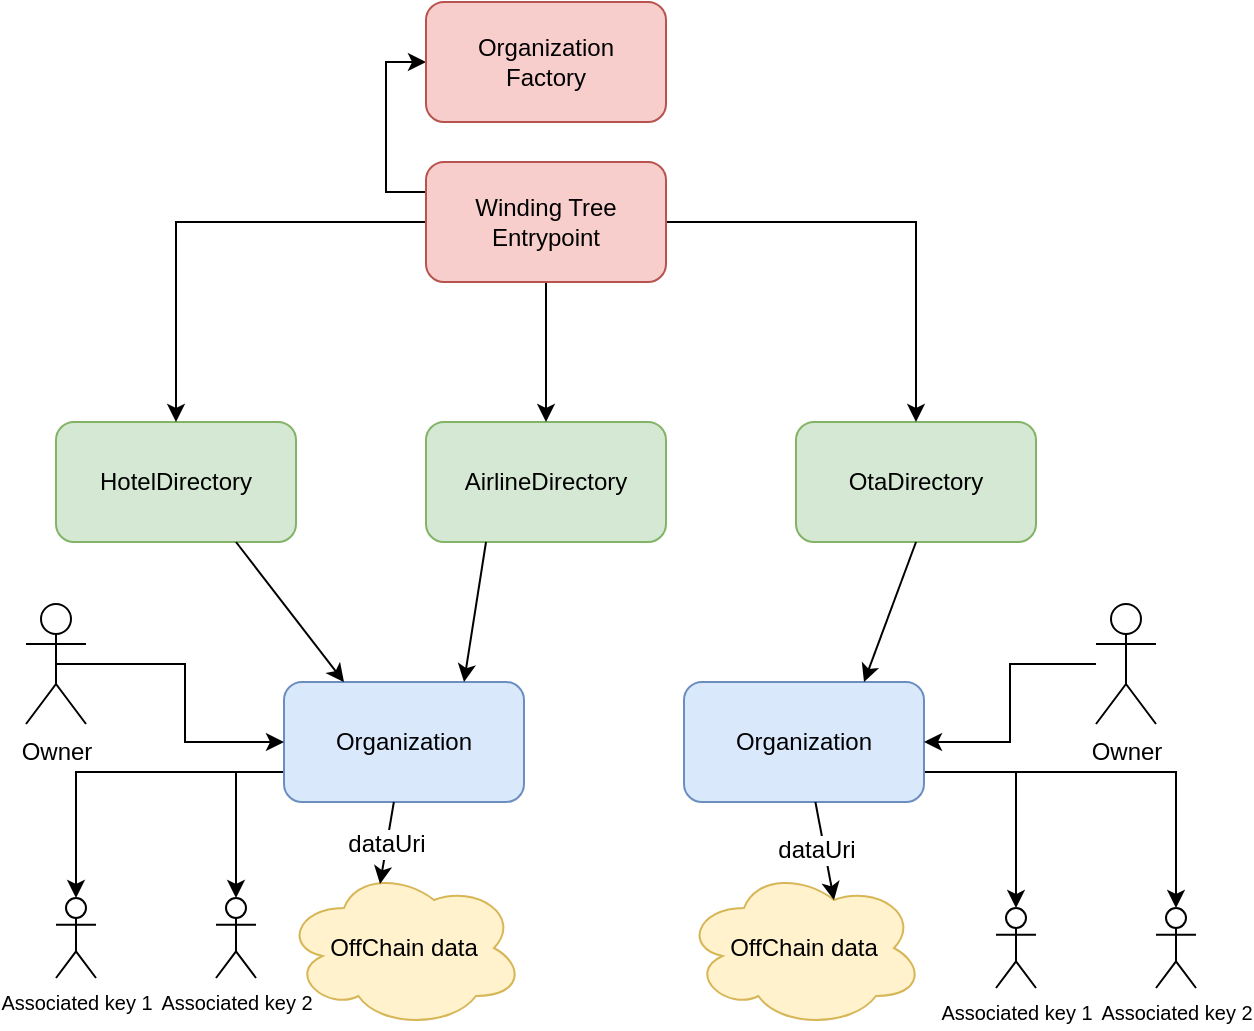 <mxfile version="10.7.7" type="google"><diagram id="P1KJMvUTy4tlil_FxDQn" name="Page-1"><mxGraphModel dx="1394" dy="810" grid="1" gridSize="10" guides="1" tooltips="1" connect="1" arrows="1" fold="1" page="1" pageScale="1" pageWidth="1169" pageHeight="827" math="0" shadow="0"><root><mxCell id="0"/><mxCell id="1" parent="0"/><mxCell id="HYNrisC1DZ8JWoqpdU33-4" style="edgeStyle=orthogonalEdgeStyle;rounded=0;orthogonalLoop=1;jettySize=auto;html=1;exitX=0;exitY=0.75;exitDx=0;exitDy=0;entryX=0.5;entryY=0;entryDx=0;entryDy=0;entryPerimeter=0;fontSize=10;" parent="1" source="9ZOD8LiryeVZcGwydzvf-1" target="HYNrisC1DZ8JWoqpdU33-1" edge="1"><mxGeometry relative="1" as="geometry"/></mxCell><mxCell id="HYNrisC1DZ8JWoqpdU33-6" style="edgeStyle=orthogonalEdgeStyle;rounded=0;orthogonalLoop=1;jettySize=auto;html=1;exitX=0;exitY=0.75;exitDx=0;exitDy=0;entryX=0.5;entryY=0;entryDx=0;entryDy=0;entryPerimeter=0;fontSize=10;" parent="1" source="9ZOD8LiryeVZcGwydzvf-1" target="HYNrisC1DZ8JWoqpdU33-5" edge="1"><mxGeometry relative="1" as="geometry"><Array as="points"><mxPoint x="400" y="437"/></Array></mxGeometry></mxCell><mxCell id="9ZOD8LiryeVZcGwydzvf-1" value="Organization" style="rounded=1;whiteSpace=wrap;html=1;fillColor=#dae8fc;strokeColor=#6c8ebf;" parent="1" vertex="1"><mxGeometry x="424" y="392" width="120" height="60" as="geometry"/></mxCell><mxCell id="9ZOD8LiryeVZcGwydzvf-2" value="OffChain data" style="ellipse;shape=cloud;whiteSpace=wrap;html=1;fillColor=#fff2cc;strokeColor=#d6b656;" parent="1" vertex="1"><mxGeometry x="424" y="485" width="120" height="80" as="geometry"/></mxCell><mxCell id="9ZOD8LiryeVZcGwydzvf-3" value="" style="endArrow=classic;html=1;entryX=0.4;entryY=0.1;entryDx=0;entryDy=0;entryPerimeter=0;" parent="1" source="9ZOD8LiryeVZcGwydzvf-1" target="9ZOD8LiryeVZcGwydzvf-2" edge="1"><mxGeometry width="50" height="50" relative="1" as="geometry"><mxPoint x="424" y="532" as="sourcePoint"/><mxPoint x="474" y="482" as="targetPoint"/></mxGeometry></mxCell><mxCell id="9ZOD8LiryeVZcGwydzvf-4" value="dataUri&lt;br&gt;" style="text;html=1;resizable=0;points=[];align=center;verticalAlign=middle;labelBackgroundColor=#ffffff;" parent="9ZOD8LiryeVZcGwydzvf-3" vertex="1" connectable="0"><mxGeometry x="-0.382" y="-2" relative="1" as="geometry"><mxPoint x="-0.5" y="8.5" as="offset"/></mxGeometry></mxCell><mxCell id="9ZOD8LiryeVZcGwydzvf-5" value="HotelDirectory" style="rounded=1;whiteSpace=wrap;html=1;fillColor=#d5e8d4;strokeColor=#82b366;" parent="1" vertex="1"><mxGeometry x="310" y="262" width="120" height="60" as="geometry"/></mxCell><mxCell id="9ZOD8LiryeVZcGwydzvf-6" value="AirlineDirectory" style="rounded=1;whiteSpace=wrap;html=1;fillColor=#d5e8d4;strokeColor=#82b366;" parent="1" vertex="1"><mxGeometry x="495" y="262" width="120" height="60" as="geometry"/></mxCell><mxCell id="9ZOD8LiryeVZcGwydzvf-7" value="OtaDirectory" style="rounded=1;whiteSpace=wrap;html=1;fillColor=#d5e8d4;strokeColor=#82b366;" parent="1" vertex="1"><mxGeometry x="680" y="262" width="120" height="60" as="geometry"/></mxCell><mxCell id="HYNrisC1DZ8JWoqpdU33-10" style="edgeStyle=orthogonalEdgeStyle;rounded=0;orthogonalLoop=1;jettySize=auto;html=1;exitX=1;exitY=0.75;exitDx=0;exitDy=0;entryX=0.5;entryY=0;entryDx=0;entryDy=0;entryPerimeter=0;fontSize=10;" parent="1" source="9ZOD8LiryeVZcGwydzvf-8" target="HYNrisC1DZ8JWoqpdU33-7" edge="1"><mxGeometry relative="1" as="geometry"/></mxCell><mxCell id="HYNrisC1DZ8JWoqpdU33-11" style="edgeStyle=orthogonalEdgeStyle;rounded=0;orthogonalLoop=1;jettySize=auto;html=1;exitX=1;exitY=0.75;exitDx=0;exitDy=0;entryX=0.5;entryY=0;entryDx=0;entryDy=0;entryPerimeter=0;fontSize=10;" parent="1" source="9ZOD8LiryeVZcGwydzvf-8" target="HYNrisC1DZ8JWoqpdU33-8" edge="1"><mxGeometry relative="1" as="geometry"/></mxCell><mxCell id="9ZOD8LiryeVZcGwydzvf-8" value="Organization" style="rounded=1;whiteSpace=wrap;html=1;fillColor=#dae8fc;strokeColor=#6c8ebf;" parent="1" vertex="1"><mxGeometry x="624" y="392" width="120" height="60" as="geometry"/></mxCell><mxCell id="9ZOD8LiryeVZcGwydzvf-9" value="OffChain data" style="ellipse;shape=cloud;whiteSpace=wrap;html=1;fillColor=#fff2cc;strokeColor=#d6b656;" parent="1" vertex="1"><mxGeometry x="624" y="485" width="120" height="80" as="geometry"/></mxCell><mxCell id="9ZOD8LiryeVZcGwydzvf-10" value="" style="endArrow=classic;html=1;entryX=0.625;entryY=0.2;entryDx=0;entryDy=0;entryPerimeter=0;" parent="1" source="9ZOD8LiryeVZcGwydzvf-8" target="9ZOD8LiryeVZcGwydzvf-9" edge="1"><mxGeometry width="50" height="50" relative="1" as="geometry"><mxPoint x="624" y="532" as="sourcePoint"/><mxPoint x="674" y="482" as="targetPoint"/></mxGeometry></mxCell><mxCell id="9ZOD8LiryeVZcGwydzvf-11" value="dataUri&lt;br&gt;" style="text;html=1;resizable=0;points=[];align=center;verticalAlign=middle;labelBackgroundColor=#ffffff;" parent="9ZOD8LiryeVZcGwydzvf-10" vertex="1" connectable="0"><mxGeometry x="-0.382" y="-2" relative="1" as="geometry"><mxPoint x="-0.5" y="8.5" as="offset"/></mxGeometry></mxCell><mxCell id="9ZOD8LiryeVZcGwydzvf-12" value="" style="endArrow=classic;html=1;entryX=0.25;entryY=0;entryDx=0;entryDy=0;exitX=0.75;exitY=1;exitDx=0;exitDy=0;" parent="1" source="9ZOD8LiryeVZcGwydzvf-5" target="9ZOD8LiryeVZcGwydzvf-1" edge="1"><mxGeometry width="50" height="50" relative="1" as="geometry"><mxPoint x="310" y="632" as="sourcePoint"/><mxPoint x="360" y="582" as="targetPoint"/></mxGeometry></mxCell><mxCell id="9ZOD8LiryeVZcGwydzvf-13" value="" style="endArrow=classic;html=1;exitX=0.25;exitY=1;exitDx=0;exitDy=0;entryX=0.75;entryY=0;entryDx=0;entryDy=0;" parent="1" source="9ZOD8LiryeVZcGwydzvf-6" target="9ZOD8LiryeVZcGwydzvf-1" edge="1"><mxGeometry width="50" height="50" relative="1" as="geometry"><mxPoint x="310" y="632" as="sourcePoint"/><mxPoint x="360" y="582" as="targetPoint"/></mxGeometry></mxCell><mxCell id="9ZOD8LiryeVZcGwydzvf-14" value="" style="endArrow=classic;html=1;entryX=0.75;entryY=0;entryDx=0;entryDy=0;exitX=0.5;exitY=1;exitDx=0;exitDy=0;" parent="1" source="9ZOD8LiryeVZcGwydzvf-7" target="9ZOD8LiryeVZcGwydzvf-8" edge="1"><mxGeometry width="50" height="50" relative="1" as="geometry"><mxPoint x="310" y="632" as="sourcePoint"/><mxPoint x="360" y="582" as="targetPoint"/></mxGeometry></mxCell><mxCell id="9ZOD8LiryeVZcGwydzvf-18" style="edgeStyle=orthogonalEdgeStyle;rounded=0;orthogonalLoop=1;jettySize=auto;html=1;exitX=0.5;exitY=0.5;exitDx=0;exitDy=0;exitPerimeter=0;entryX=0;entryY=0.5;entryDx=0;entryDy=0;" parent="1" source="9ZOD8LiryeVZcGwydzvf-15" target="9ZOD8LiryeVZcGwydzvf-1" edge="1"><mxGeometry relative="1" as="geometry"/></mxCell><mxCell id="9ZOD8LiryeVZcGwydzvf-15" value="Owner&lt;br&gt;" style="shape=umlActor;verticalLabelPosition=bottom;labelBackgroundColor=#ffffff;verticalAlign=top;html=1;outlineConnect=0;" parent="1" vertex="1"><mxGeometry x="295" y="353" width="30" height="60" as="geometry"/></mxCell><mxCell id="9ZOD8LiryeVZcGwydzvf-20" style="edgeStyle=orthogonalEdgeStyle;rounded=0;orthogonalLoop=1;jettySize=auto;html=1;entryX=1;entryY=0.5;entryDx=0;entryDy=0;" parent="1" source="9ZOD8LiryeVZcGwydzvf-19" target="9ZOD8LiryeVZcGwydzvf-8" edge="1"><mxGeometry relative="1" as="geometry"/></mxCell><mxCell id="9ZOD8LiryeVZcGwydzvf-19" value="Owner&lt;br&gt;" style="shape=umlActor;verticalLabelPosition=bottom;labelBackgroundColor=#ffffff;verticalAlign=top;html=1;outlineConnect=0;" parent="1" vertex="1"><mxGeometry x="830" y="353" width="30" height="60" as="geometry"/></mxCell><mxCell id="thBBZJr0_s0SLix4c98V-2" style="edgeStyle=orthogonalEdgeStyle;rounded=0;orthogonalLoop=1;jettySize=auto;html=1;" parent="1" source="thBBZJr0_s0SLix4c98V-1" target="9ZOD8LiryeVZcGwydzvf-6" edge="1"><mxGeometry relative="1" as="geometry"/></mxCell><mxCell id="thBBZJr0_s0SLix4c98V-3" style="edgeStyle=orthogonalEdgeStyle;rounded=0;orthogonalLoop=1;jettySize=auto;html=1;" parent="1" source="thBBZJr0_s0SLix4c98V-1" target="9ZOD8LiryeVZcGwydzvf-7" edge="1"><mxGeometry relative="1" as="geometry"/></mxCell><mxCell id="thBBZJr0_s0SLix4c98V-4" style="edgeStyle=orthogonalEdgeStyle;rounded=0;orthogonalLoop=1;jettySize=auto;html=1;" parent="1" source="thBBZJr0_s0SLix4c98V-1" target="9ZOD8LiryeVZcGwydzvf-5" edge="1"><mxGeometry relative="1" as="geometry"/></mxCell><mxCell id="shsCCKK1uYW8p9QT7duh-2" style="edgeStyle=orthogonalEdgeStyle;rounded=0;orthogonalLoop=1;jettySize=auto;html=1;exitX=0;exitY=0.25;exitDx=0;exitDy=0;entryX=0;entryY=0.5;entryDx=0;entryDy=0;" edge="1" parent="1" source="thBBZJr0_s0SLix4c98V-1" target="shsCCKK1uYW8p9QT7duh-1"><mxGeometry relative="1" as="geometry"><Array as="points"><mxPoint x="475" y="147"/><mxPoint x="475" y="82"/></Array></mxGeometry></mxCell><mxCell id="thBBZJr0_s0SLix4c98V-1" value="Winding Tree Entrypoint" style="rounded=1;whiteSpace=wrap;html=1;fillColor=#f8cecc;strokeColor=#b85450;" parent="1" vertex="1"><mxGeometry x="495" y="132" width="120" height="60" as="geometry"/></mxCell><mxCell id="HYNrisC1DZ8JWoqpdU33-1" value="Associated key 1&lt;br style=&quot;font-size: 10px&quot;&gt;" style="shape=umlActor;verticalLabelPosition=bottom;labelBackgroundColor=#ffffff;verticalAlign=top;html=1;outlineConnect=0;fontSize=10;" parent="1" vertex="1"><mxGeometry x="310" y="500" width="20" height="40" as="geometry"/></mxCell><mxCell id="HYNrisC1DZ8JWoqpdU33-5" value="Associated key 2&lt;br style=&quot;font-size: 10px&quot;&gt;" style="shape=umlActor;verticalLabelPosition=bottom;labelBackgroundColor=#ffffff;verticalAlign=top;html=1;outlineConnect=0;fontSize=10;" parent="1" vertex="1"><mxGeometry x="390" y="500" width="20" height="40" as="geometry"/></mxCell><mxCell id="HYNrisC1DZ8JWoqpdU33-7" value="Associated key 1&lt;br style=&quot;font-size: 10px&quot;&gt;" style="shape=umlActor;verticalLabelPosition=bottom;labelBackgroundColor=#ffffff;verticalAlign=top;html=1;outlineConnect=0;fontSize=10;" parent="1" vertex="1"><mxGeometry x="780" y="505" width="20" height="40" as="geometry"/></mxCell><mxCell id="HYNrisC1DZ8JWoqpdU33-8" value="Associated key 2&lt;br style=&quot;font-size: 10px&quot;&gt;" style="shape=umlActor;verticalLabelPosition=bottom;labelBackgroundColor=#ffffff;verticalAlign=top;html=1;outlineConnect=0;fontSize=10;" parent="1" vertex="1"><mxGeometry x="860" y="505" width="20" height="40" as="geometry"/></mxCell><mxCell id="shsCCKK1uYW8p9QT7duh-1" value="Organization&lt;br&gt;Factory&lt;br&gt;" style="rounded=1;whiteSpace=wrap;html=1;fillColor=#f8cecc;strokeColor=#b85450;" vertex="1" parent="1"><mxGeometry x="495" y="52" width="120" height="60" as="geometry"/></mxCell></root></mxGraphModel></diagram></mxfile>